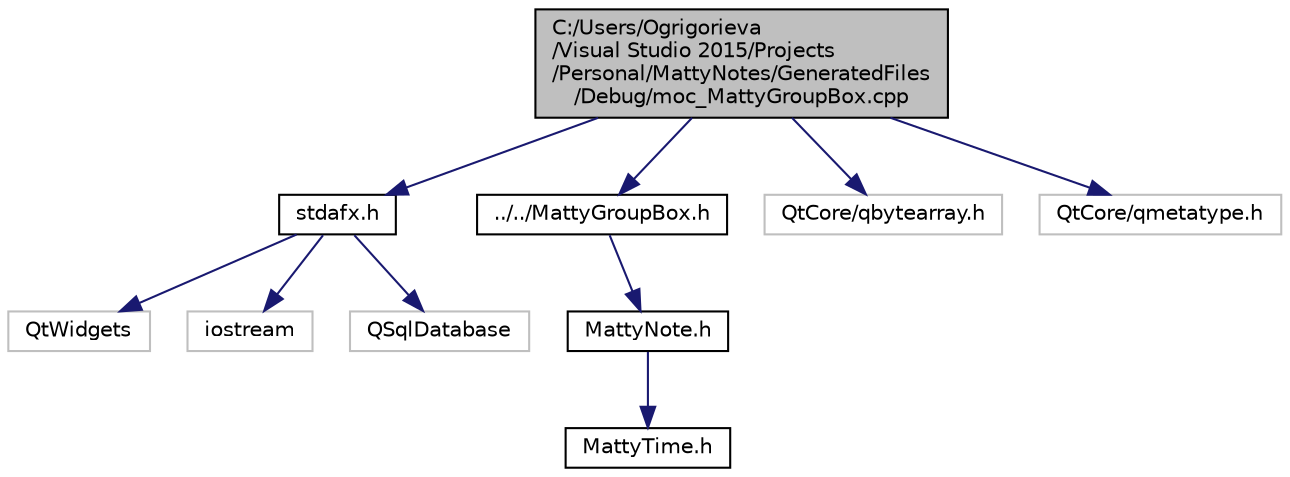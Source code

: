 digraph "C:/Users/Ogrigorieva/Visual Studio 2015/Projects/Personal/MattyNotes/GeneratedFiles/Debug/moc_MattyGroupBox.cpp"
{
  edge [fontname="Helvetica",fontsize="10",labelfontname="Helvetica",labelfontsize="10"];
  node [fontname="Helvetica",fontsize="10",shape=record];
  Node0 [label="C:/Users/Ogrigorieva\l/Visual Studio 2015/Projects\l/Personal/MattyNotes/GeneratedFiles\l/Debug/moc_MattyGroupBox.cpp",height=0.2,width=0.4,color="black", fillcolor="grey75", style="filled", fontcolor="black"];
  Node0 -> Node1 [color="midnightblue",fontsize="10",style="solid",fontname="Helvetica"];
  Node1 [label="stdafx.h",height=0.2,width=0.4,color="black", fillcolor="white", style="filled",URL="$stdafx_8h.html"];
  Node1 -> Node2 [color="midnightblue",fontsize="10",style="solid",fontname="Helvetica"];
  Node2 [label="QtWidgets",height=0.2,width=0.4,color="grey75", fillcolor="white", style="filled"];
  Node1 -> Node3 [color="midnightblue",fontsize="10",style="solid",fontname="Helvetica"];
  Node3 [label="iostream",height=0.2,width=0.4,color="grey75", fillcolor="white", style="filled"];
  Node1 -> Node4 [color="midnightblue",fontsize="10",style="solid",fontname="Helvetica"];
  Node4 [label="QSqlDatabase",height=0.2,width=0.4,color="grey75", fillcolor="white", style="filled"];
  Node0 -> Node5 [color="midnightblue",fontsize="10",style="solid",fontname="Helvetica"];
  Node5 [label="../../MattyGroupBox.h",height=0.2,width=0.4,color="black", fillcolor="white", style="filled",URL="$MattyGroupBox_8h.html"];
  Node5 -> Node6 [color="midnightblue",fontsize="10",style="solid",fontname="Helvetica"];
  Node6 [label="MattyNote.h",height=0.2,width=0.4,color="black", fillcolor="white", style="filled",URL="$MattyNote_8h.html"];
  Node6 -> Node7 [color="midnightblue",fontsize="10",style="solid",fontname="Helvetica"];
  Node7 [label="MattyTime.h",height=0.2,width=0.4,color="black", fillcolor="white", style="filled",URL="$MattyTime_8h.html"];
  Node0 -> Node8 [color="midnightblue",fontsize="10",style="solid",fontname="Helvetica"];
  Node8 [label="QtCore/qbytearray.h",height=0.2,width=0.4,color="grey75", fillcolor="white", style="filled"];
  Node0 -> Node9 [color="midnightblue",fontsize="10",style="solid",fontname="Helvetica"];
  Node9 [label="QtCore/qmetatype.h",height=0.2,width=0.4,color="grey75", fillcolor="white", style="filled"];
}
